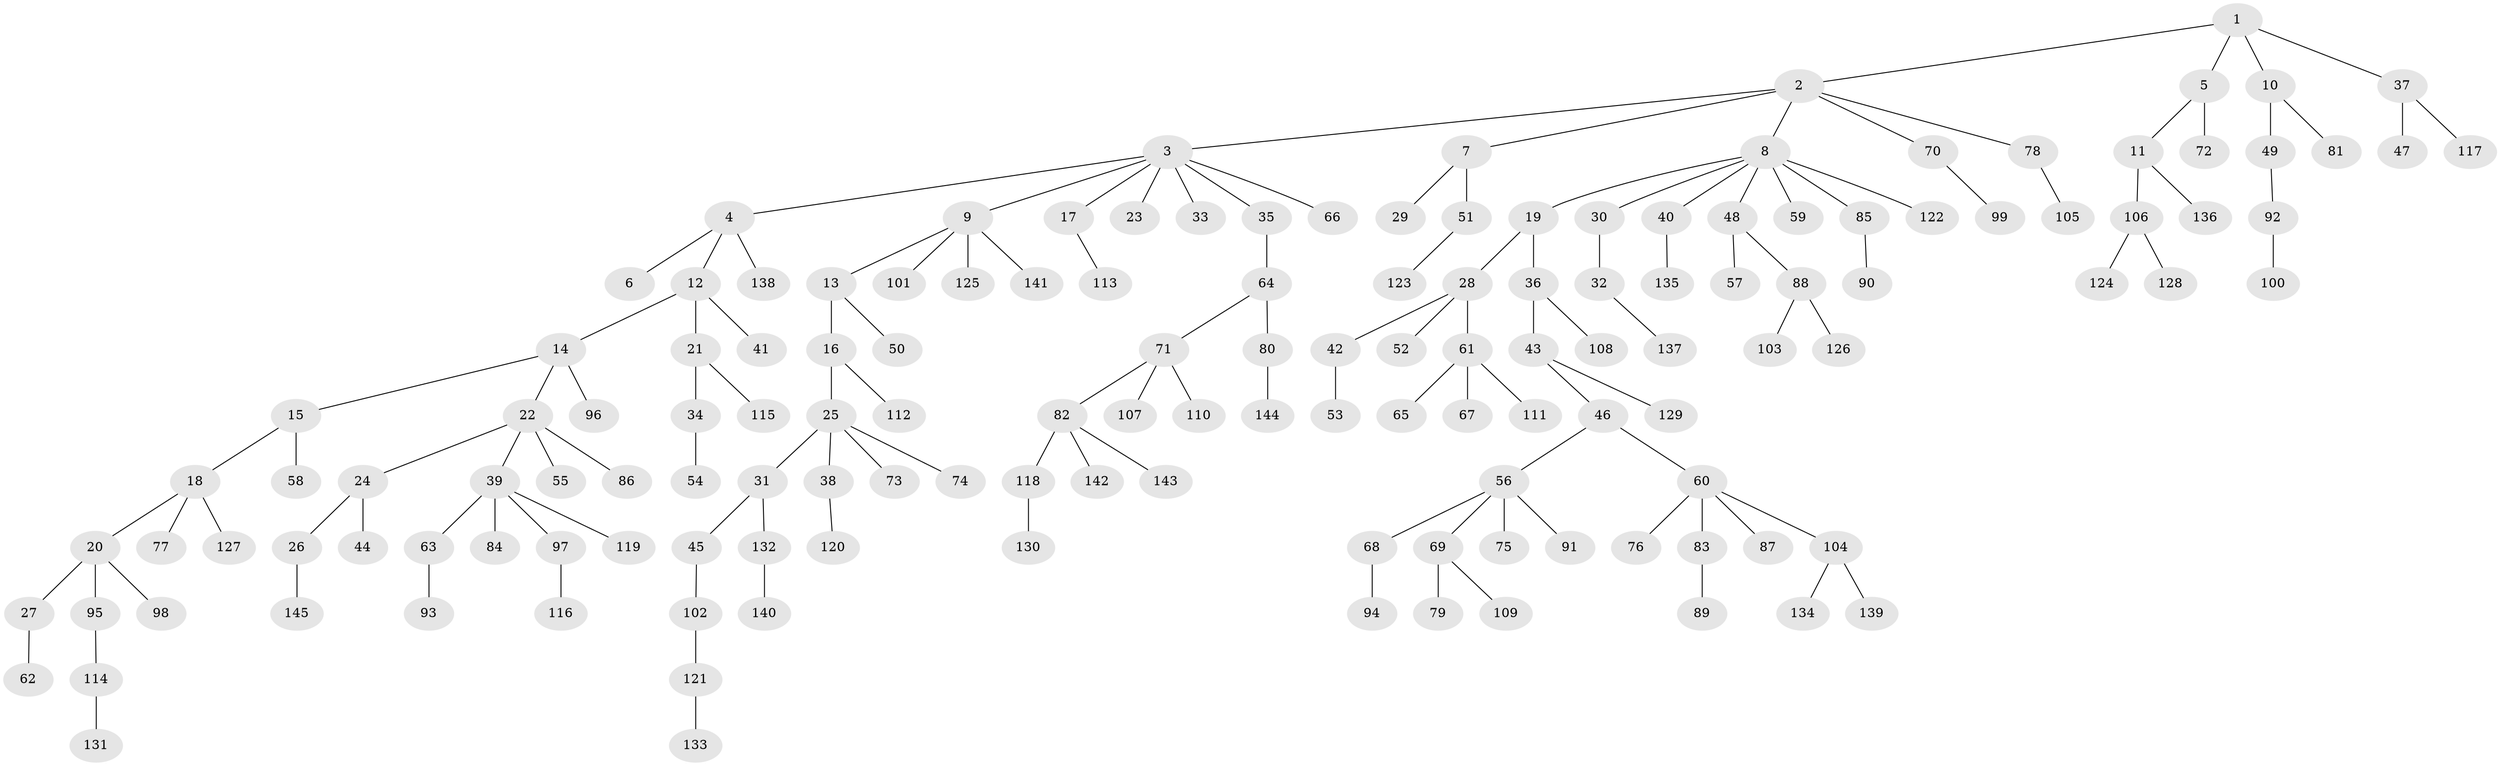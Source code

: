 // coarse degree distribution, {4: 0.08823529411764706, 6: 0.00980392156862745, 3: 0.1568627450980392, 2: 0.19607843137254902, 7: 0.0196078431372549, 1: 0.5196078431372549, 5: 0.00980392156862745}
// Generated by graph-tools (version 1.1) at 2025/37/03/04/25 23:37:18]
// undirected, 145 vertices, 144 edges
graph export_dot {
  node [color=gray90,style=filled];
  1;
  2;
  3;
  4;
  5;
  6;
  7;
  8;
  9;
  10;
  11;
  12;
  13;
  14;
  15;
  16;
  17;
  18;
  19;
  20;
  21;
  22;
  23;
  24;
  25;
  26;
  27;
  28;
  29;
  30;
  31;
  32;
  33;
  34;
  35;
  36;
  37;
  38;
  39;
  40;
  41;
  42;
  43;
  44;
  45;
  46;
  47;
  48;
  49;
  50;
  51;
  52;
  53;
  54;
  55;
  56;
  57;
  58;
  59;
  60;
  61;
  62;
  63;
  64;
  65;
  66;
  67;
  68;
  69;
  70;
  71;
  72;
  73;
  74;
  75;
  76;
  77;
  78;
  79;
  80;
  81;
  82;
  83;
  84;
  85;
  86;
  87;
  88;
  89;
  90;
  91;
  92;
  93;
  94;
  95;
  96;
  97;
  98;
  99;
  100;
  101;
  102;
  103;
  104;
  105;
  106;
  107;
  108;
  109;
  110;
  111;
  112;
  113;
  114;
  115;
  116;
  117;
  118;
  119;
  120;
  121;
  122;
  123;
  124;
  125;
  126;
  127;
  128;
  129;
  130;
  131;
  132;
  133;
  134;
  135;
  136;
  137;
  138;
  139;
  140;
  141;
  142;
  143;
  144;
  145;
  1 -- 2;
  1 -- 5;
  1 -- 10;
  1 -- 37;
  2 -- 3;
  2 -- 7;
  2 -- 8;
  2 -- 70;
  2 -- 78;
  3 -- 4;
  3 -- 9;
  3 -- 17;
  3 -- 23;
  3 -- 33;
  3 -- 35;
  3 -- 66;
  4 -- 6;
  4 -- 12;
  4 -- 138;
  5 -- 11;
  5 -- 72;
  7 -- 29;
  7 -- 51;
  8 -- 19;
  8 -- 30;
  8 -- 40;
  8 -- 48;
  8 -- 59;
  8 -- 85;
  8 -- 122;
  9 -- 13;
  9 -- 101;
  9 -- 125;
  9 -- 141;
  10 -- 49;
  10 -- 81;
  11 -- 106;
  11 -- 136;
  12 -- 14;
  12 -- 21;
  12 -- 41;
  13 -- 16;
  13 -- 50;
  14 -- 15;
  14 -- 22;
  14 -- 96;
  15 -- 18;
  15 -- 58;
  16 -- 25;
  16 -- 112;
  17 -- 113;
  18 -- 20;
  18 -- 77;
  18 -- 127;
  19 -- 28;
  19 -- 36;
  20 -- 27;
  20 -- 95;
  20 -- 98;
  21 -- 34;
  21 -- 115;
  22 -- 24;
  22 -- 39;
  22 -- 55;
  22 -- 86;
  24 -- 26;
  24 -- 44;
  25 -- 31;
  25 -- 38;
  25 -- 73;
  25 -- 74;
  26 -- 145;
  27 -- 62;
  28 -- 42;
  28 -- 52;
  28 -- 61;
  30 -- 32;
  31 -- 45;
  31 -- 132;
  32 -- 137;
  34 -- 54;
  35 -- 64;
  36 -- 43;
  36 -- 108;
  37 -- 47;
  37 -- 117;
  38 -- 120;
  39 -- 63;
  39 -- 84;
  39 -- 97;
  39 -- 119;
  40 -- 135;
  42 -- 53;
  43 -- 46;
  43 -- 129;
  45 -- 102;
  46 -- 56;
  46 -- 60;
  48 -- 57;
  48 -- 88;
  49 -- 92;
  51 -- 123;
  56 -- 68;
  56 -- 69;
  56 -- 75;
  56 -- 91;
  60 -- 76;
  60 -- 83;
  60 -- 87;
  60 -- 104;
  61 -- 65;
  61 -- 67;
  61 -- 111;
  63 -- 93;
  64 -- 71;
  64 -- 80;
  68 -- 94;
  69 -- 79;
  69 -- 109;
  70 -- 99;
  71 -- 82;
  71 -- 107;
  71 -- 110;
  78 -- 105;
  80 -- 144;
  82 -- 118;
  82 -- 142;
  82 -- 143;
  83 -- 89;
  85 -- 90;
  88 -- 103;
  88 -- 126;
  92 -- 100;
  95 -- 114;
  97 -- 116;
  102 -- 121;
  104 -- 134;
  104 -- 139;
  106 -- 124;
  106 -- 128;
  114 -- 131;
  118 -- 130;
  121 -- 133;
  132 -- 140;
}
